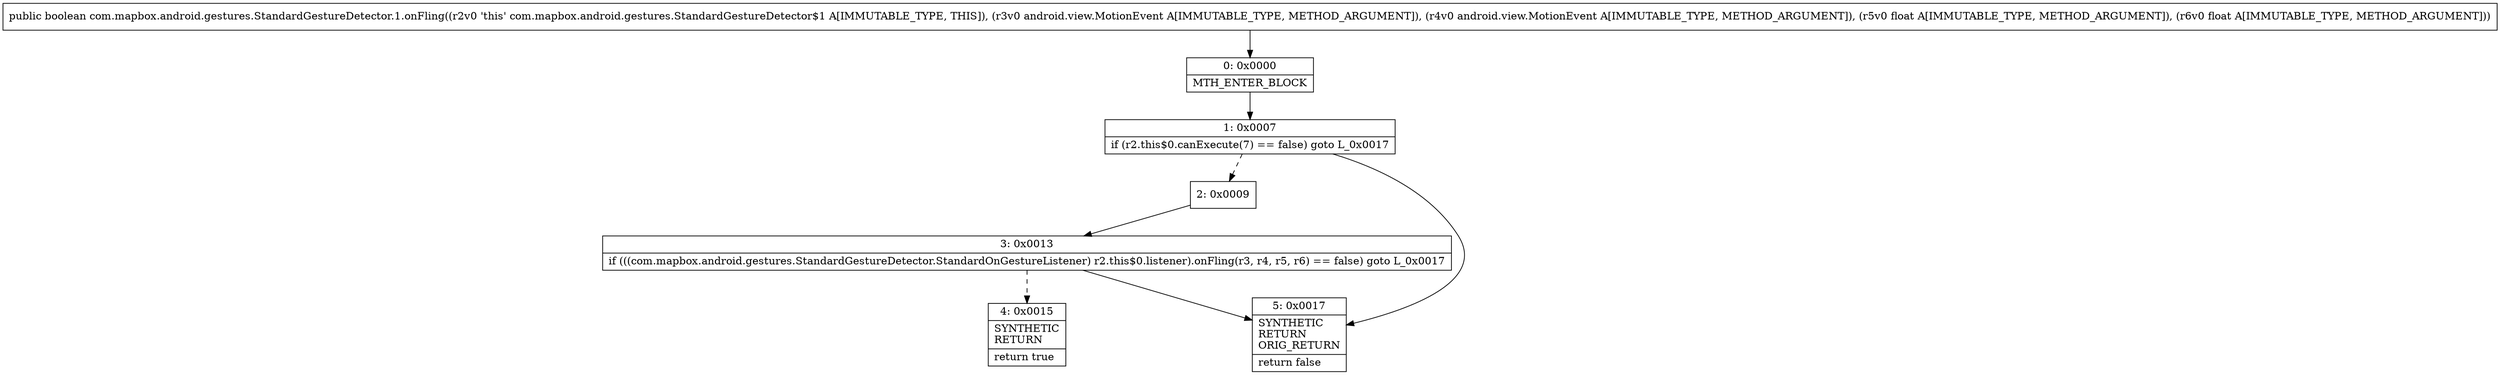 digraph "CFG forcom.mapbox.android.gestures.StandardGestureDetector.1.onFling(Landroid\/view\/MotionEvent;Landroid\/view\/MotionEvent;FF)Z" {
Node_0 [shape=record,label="{0\:\ 0x0000|MTH_ENTER_BLOCK\l}"];
Node_1 [shape=record,label="{1\:\ 0x0007|if (r2.this$0.canExecute(7) == false) goto L_0x0017\l}"];
Node_2 [shape=record,label="{2\:\ 0x0009}"];
Node_3 [shape=record,label="{3\:\ 0x0013|if (((com.mapbox.android.gestures.StandardGestureDetector.StandardOnGestureListener) r2.this$0.listener).onFling(r3, r4, r5, r6) == false) goto L_0x0017\l}"];
Node_4 [shape=record,label="{4\:\ 0x0015|SYNTHETIC\lRETURN\l|return true\l}"];
Node_5 [shape=record,label="{5\:\ 0x0017|SYNTHETIC\lRETURN\lORIG_RETURN\l|return false\l}"];
MethodNode[shape=record,label="{public boolean com.mapbox.android.gestures.StandardGestureDetector.1.onFling((r2v0 'this' com.mapbox.android.gestures.StandardGestureDetector$1 A[IMMUTABLE_TYPE, THIS]), (r3v0 android.view.MotionEvent A[IMMUTABLE_TYPE, METHOD_ARGUMENT]), (r4v0 android.view.MotionEvent A[IMMUTABLE_TYPE, METHOD_ARGUMENT]), (r5v0 float A[IMMUTABLE_TYPE, METHOD_ARGUMENT]), (r6v0 float A[IMMUTABLE_TYPE, METHOD_ARGUMENT])) }"];
MethodNode -> Node_0;
Node_0 -> Node_1;
Node_1 -> Node_2[style=dashed];
Node_1 -> Node_5;
Node_2 -> Node_3;
Node_3 -> Node_4[style=dashed];
Node_3 -> Node_5;
}

